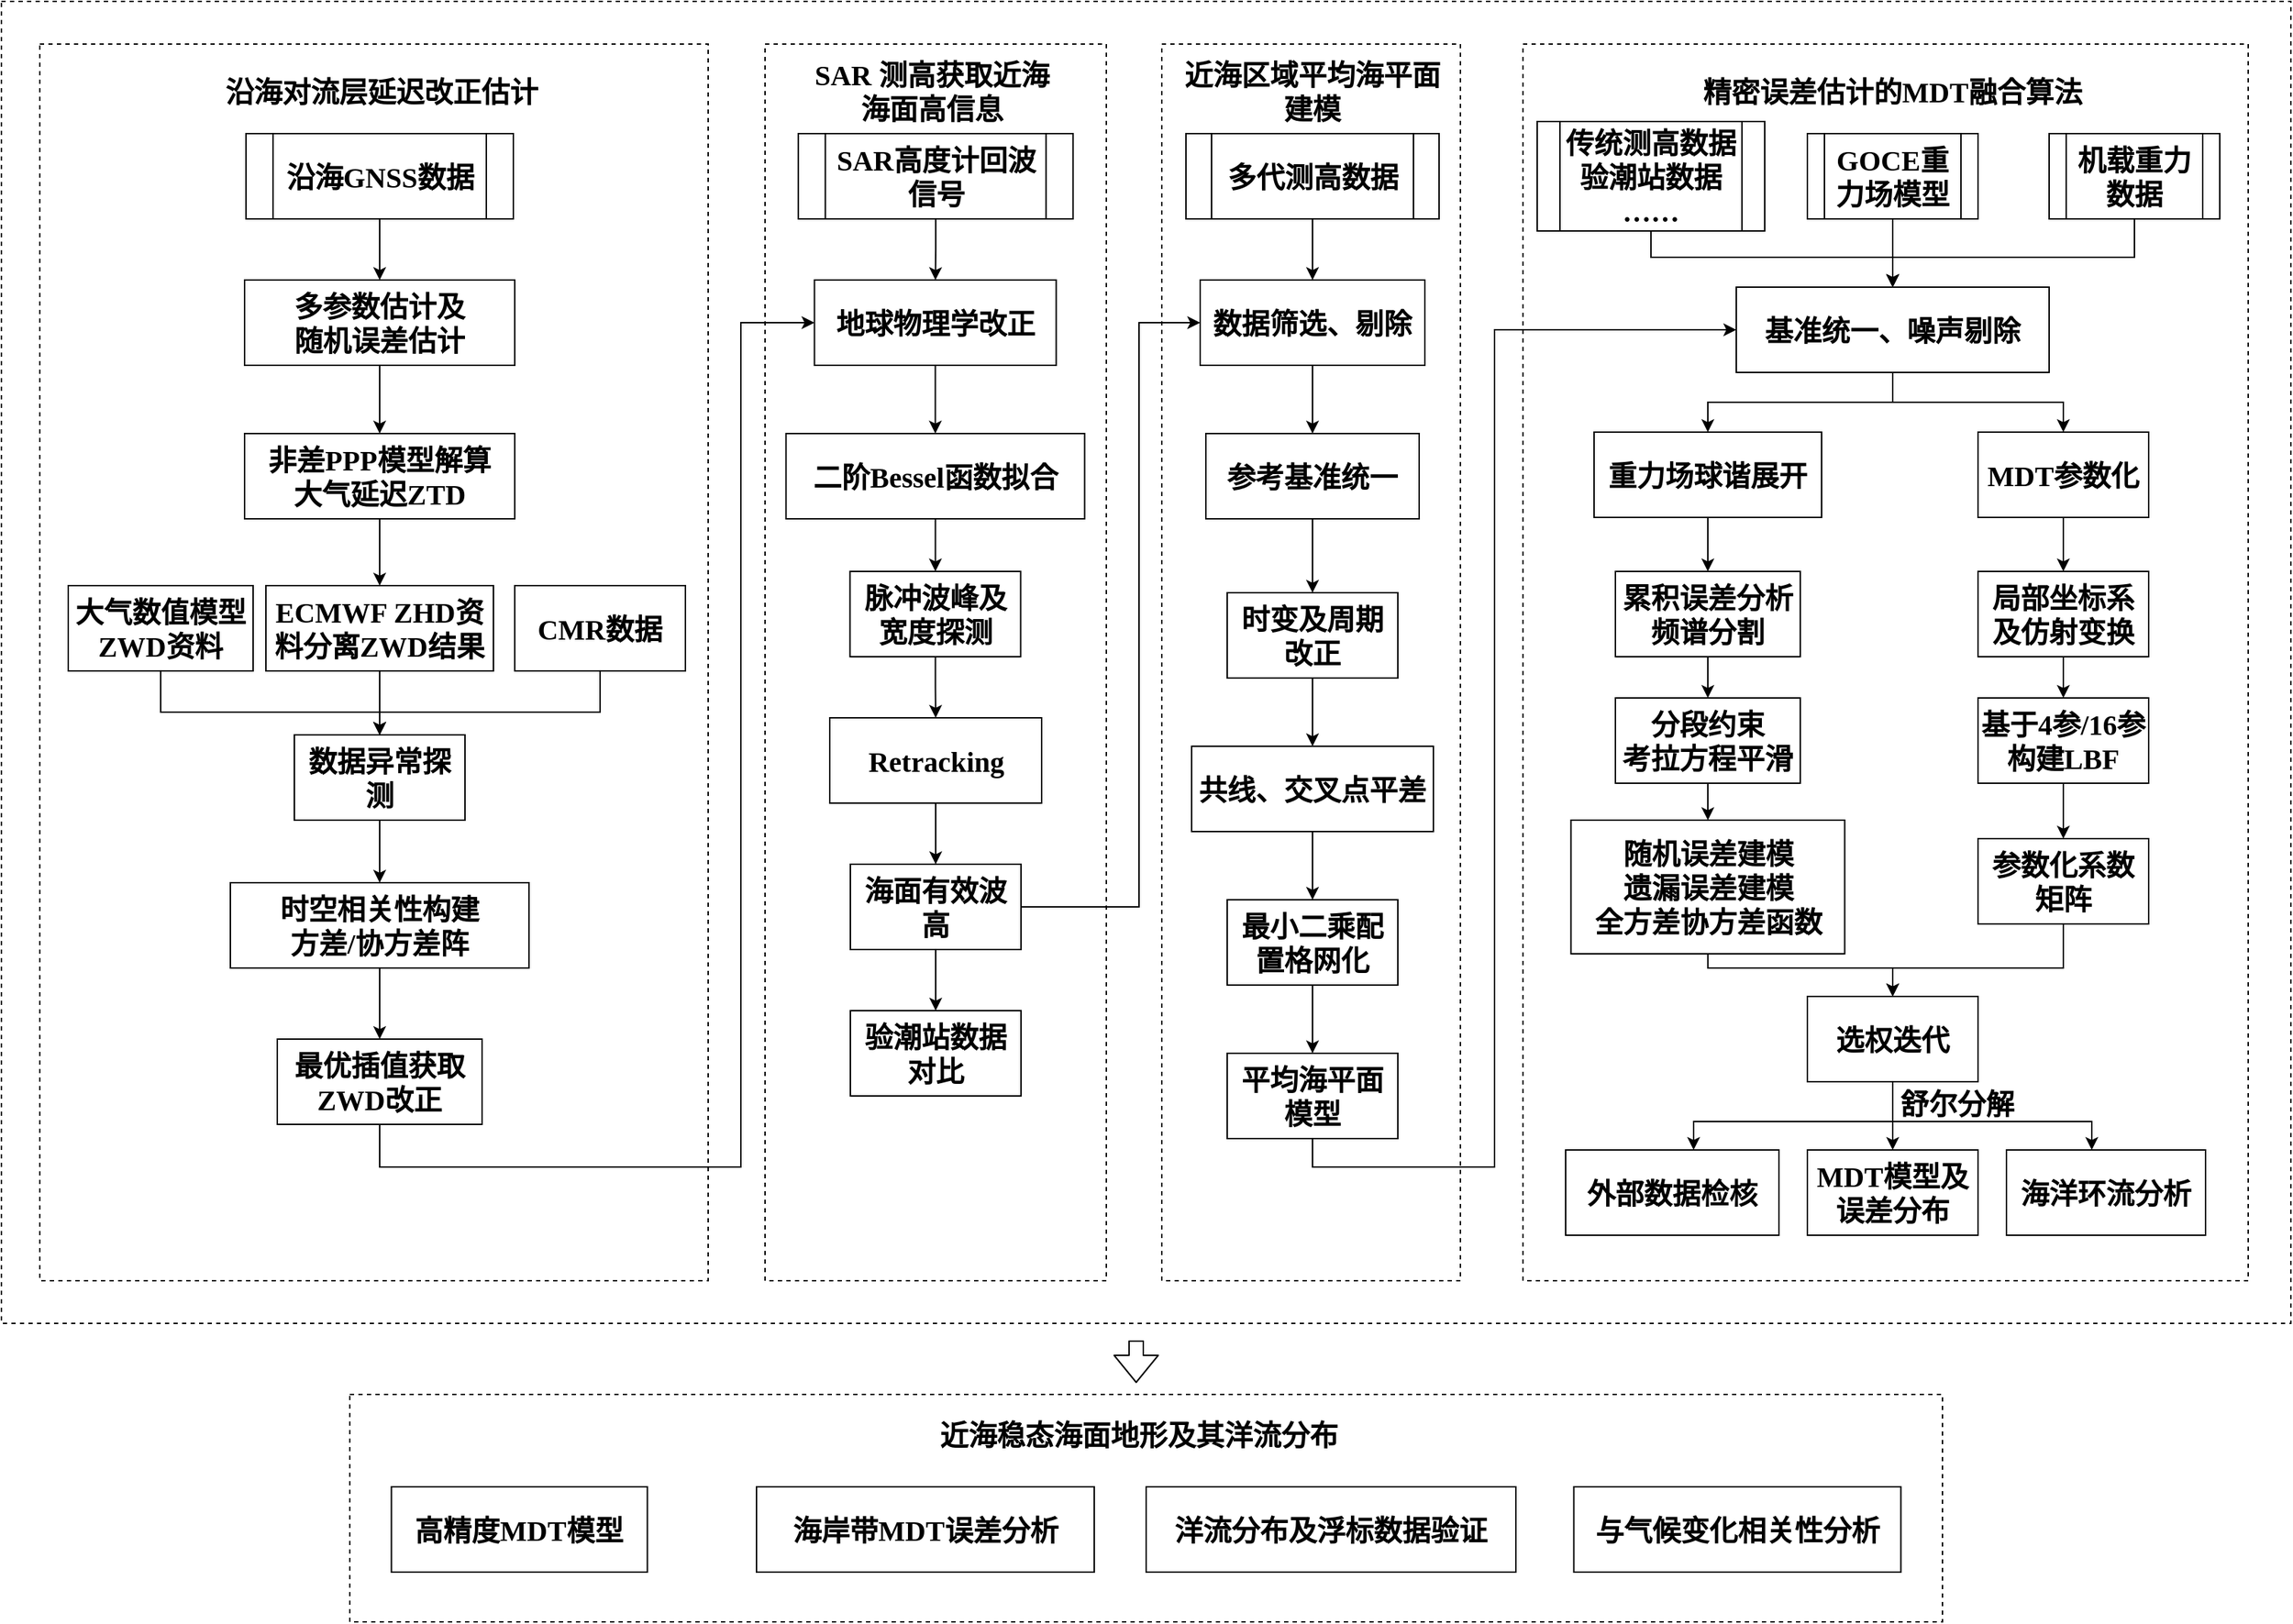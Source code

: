 <mxfile version="14.0.1" type="github">
  <diagram id="_5CkWuqMf3LJzgiGWqKs" name="Page-1">
    <mxGraphModel dx="3558" dy="2386" grid="1" gridSize="10" guides="1" tooltips="1" connect="1" arrows="1" fold="1" page="1" pageScale="1" pageWidth="850" pageHeight="1100" math="0" shadow="0">
      <root>
        <mxCell id="0" />
        <mxCell id="1" parent="0" />
        <mxCell id="6kosBuYBAHHBIYMWBs_G-50" value="" style="rounded=0;whiteSpace=wrap;html=1;dashed=1;fontFamily=Times New Roman;fontSize=20;" vertex="1" parent="1">
          <mxGeometry x="-920" y="-60" width="1610" height="930" as="geometry" />
        </mxCell>
        <mxCell id="6kosBuYBAHHBIYMWBs_G-26" value="" style="rounded=0;whiteSpace=wrap;html=1;fontFamily=Times New Roman;fontSize=20;dashed=1;" vertex="1" parent="1">
          <mxGeometry x="-893" y="-30" width="470" height="870" as="geometry" />
        </mxCell>
        <mxCell id="6kosBuYBAHHBIYMWBs_G-45" value="" style="rounded=0;whiteSpace=wrap;html=1;fontFamily=Times New Roman;fontSize=20;dashed=1;" vertex="1" parent="1">
          <mxGeometry x="-104" y="-30" width="210" height="870" as="geometry" />
        </mxCell>
        <mxCell id="6kosBuYBAHHBIYMWBs_G-29" value="" style="rounded=0;whiteSpace=wrap;html=1;fontFamily=Times New Roman;fontSize=20;dashed=1;" vertex="1" parent="1">
          <mxGeometry x="-383" y="-30" width="240" height="870" as="geometry" />
        </mxCell>
        <mxCell id="dWvvoxThUH6RWhC0IFGI-34" value="SAR 测高获取近海&lt;br&gt;海面高信息" style="text;html=1;strokeColor=none;fillColor=none;align=center;verticalAlign=middle;whiteSpace=wrap;rounded=0;dashed=1;fontFamily=Times New Roman;fontSize=20;fontStyle=1" parent="1" vertex="1">
          <mxGeometry x="-366.75" y="-10" width="203" height="25" as="geometry" />
        </mxCell>
        <mxCell id="dWvvoxThUH6RWhC0IFGI-32" value="" style="rounded=0;whiteSpace=wrap;html=1;dashed=1;fontFamily=Times New Roman;fontSize=20;" parent="1" vertex="1">
          <mxGeometry x="150" y="-30" width="510" height="870" as="geometry" />
        </mxCell>
        <mxCell id="XMBS7pqL-egp5hLZ02eN-5" value="" style="edgeStyle=orthogonalEdgeStyle;rounded=0;orthogonalLoop=1;jettySize=auto;html=1;fontFamily=Times New Roman;fontStyle=1;fontSize=20;" parent="1" source="XMBS7pqL-egp5hLZ02eN-1" target="XMBS7pqL-egp5hLZ02eN-4" edge="1">
          <mxGeometry relative="1" as="geometry" />
        </mxCell>
        <mxCell id="XMBS7pqL-egp5hLZ02eN-1" value="SAR高度计回波信号" style="shape=process;whiteSpace=wrap;html=1;backgroundOutline=1;fontFamily=Times New Roman;fontStyle=1;fontSize=20;" parent="1" vertex="1">
          <mxGeometry x="-359.62" y="33" width="193.25" height="60" as="geometry" />
        </mxCell>
        <mxCell id="XMBS7pqL-egp5hLZ02eN-7" value="" style="edgeStyle=orthogonalEdgeStyle;rounded=0;orthogonalLoop=1;jettySize=auto;html=1;fontFamily=Times New Roman;fontStyle=1;fontSize=20;" parent="1" source="XMBS7pqL-egp5hLZ02eN-4" target="XMBS7pqL-egp5hLZ02eN-6" edge="1">
          <mxGeometry relative="1" as="geometry" />
        </mxCell>
        <mxCell id="XMBS7pqL-egp5hLZ02eN-4" value="地球物理学改正" style="rounded=0;whiteSpace=wrap;html=1;fontFamily=Times New Roman;fontStyle=1;fontSize=20;" parent="1" vertex="1">
          <mxGeometry x="-348.25" y="136" width="170" height="60" as="geometry" />
        </mxCell>
        <mxCell id="XMBS7pqL-egp5hLZ02eN-9" value="" style="edgeStyle=orthogonalEdgeStyle;rounded=0;orthogonalLoop=1;jettySize=auto;html=1;fontFamily=Times New Roman;fontStyle=1;fontSize=20;" parent="1" source="XMBS7pqL-egp5hLZ02eN-6" target="XMBS7pqL-egp5hLZ02eN-8" edge="1">
          <mxGeometry relative="1" as="geometry" />
        </mxCell>
        <mxCell id="XMBS7pqL-egp5hLZ02eN-6" value="&lt;span style=&quot;font-size: 20px;&quot;&gt;二阶&lt;/span&gt;&lt;span lang=&quot;EN-US&quot; style=&quot;font-size: 20px;&quot;&gt;Bessel&lt;/span&gt;&lt;span style=&quot;font-size: 20px;&quot;&gt;函数拟合&lt;/span&gt;" style="rounded=0;whiteSpace=wrap;html=1;fontFamily=Times New Roman;fontStyle=1;fontSize=20;" parent="1" vertex="1">
          <mxGeometry x="-368.25" y="244" width="210" height="60" as="geometry" />
        </mxCell>
        <mxCell id="XMBS7pqL-egp5hLZ02eN-11" value="" style="edgeStyle=orthogonalEdgeStyle;rounded=0;orthogonalLoop=1;jettySize=auto;html=1;fontFamily=Times New Roman;fontStyle=1;fontSize=20;" parent="1" source="XMBS7pqL-egp5hLZ02eN-8" target="XMBS7pqL-egp5hLZ02eN-10" edge="1">
          <mxGeometry relative="1" as="geometry" />
        </mxCell>
        <mxCell id="XMBS7pqL-egp5hLZ02eN-8" value="&lt;span style=&quot;font-size: 20px;&quot;&gt;脉冲波峰及宽度探测&lt;/span&gt;" style="rounded=0;whiteSpace=wrap;html=1;fontFamily=Times New Roman;fontStyle=1;fontSize=20;" parent="1" vertex="1">
          <mxGeometry x="-323.25" y="341" width="120" height="60" as="geometry" />
        </mxCell>
        <mxCell id="XMBS7pqL-egp5hLZ02eN-13" value="" style="edgeStyle=orthogonalEdgeStyle;rounded=0;orthogonalLoop=1;jettySize=auto;html=1;fontFamily=Times New Roman;fontStyle=1;fontSize=20;" parent="1" source="XMBS7pqL-egp5hLZ02eN-10" target="XMBS7pqL-egp5hLZ02eN-12" edge="1">
          <mxGeometry relative="1" as="geometry" />
        </mxCell>
        <mxCell id="XMBS7pqL-egp5hLZ02eN-10" value="Retracking" style="rounded=0;whiteSpace=wrap;html=1;fontFamily=Times New Roman;fontStyle=1;fontSize=20;" parent="1" vertex="1">
          <mxGeometry x="-337.5" y="444" width="149" height="60" as="geometry" />
        </mxCell>
        <mxCell id="XMBS7pqL-egp5hLZ02eN-15" value="" style="edgeStyle=orthogonalEdgeStyle;rounded=0;orthogonalLoop=1;jettySize=auto;html=1;fontFamily=Times New Roman;fontStyle=1;fontSize=20;" parent="1" source="XMBS7pqL-egp5hLZ02eN-12" target="XMBS7pqL-egp5hLZ02eN-14" edge="1">
          <mxGeometry relative="1" as="geometry" />
        </mxCell>
        <mxCell id="6kosBuYBAHHBIYMWBs_G-47" style="edgeStyle=orthogonalEdgeStyle;rounded=0;orthogonalLoop=1;jettySize=auto;html=1;entryX=0;entryY=0.5;entryDx=0;entryDy=0;fontFamily=Times New Roman;fontSize=20;exitX=1;exitY=0.5;exitDx=0;exitDy=0;" edge="1" parent="1" source="XMBS7pqL-egp5hLZ02eN-12" target="6kosBuYBAHHBIYMWBs_G-32">
          <mxGeometry relative="1" as="geometry">
            <Array as="points">
              <mxPoint x="-120" y="577" />
              <mxPoint x="-120" y="166" />
            </Array>
          </mxGeometry>
        </mxCell>
        <mxCell id="XMBS7pqL-egp5hLZ02eN-12" value="&lt;span style=&quot;white-space: normal; font-size: 20px;&quot;&gt;海面有效波高&lt;/span&gt;" style="rounded=0;whiteSpace=wrap;html=1;fontFamily=Times New Roman;fontStyle=1;fontSize=20;" parent="1" vertex="1">
          <mxGeometry x="-323" y="547" width="120" height="60" as="geometry" />
        </mxCell>
        <mxCell id="XMBS7pqL-egp5hLZ02eN-14" value="&lt;span style=&quot;white-space: normal; font-size: 20px;&quot;&gt;验潮站数据对比&lt;/span&gt;" style="rounded=0;whiteSpace=wrap;html=1;fontFamily=Times New Roman;fontStyle=1;fontSize=20;" parent="1" vertex="1">
          <mxGeometry x="-323" y="650" width="120" height="60" as="geometry" />
        </mxCell>
        <mxCell id="dWvvoxThUH6RWhC0IFGI-25" style="edgeStyle=orthogonalEdgeStyle;rounded=0;orthogonalLoop=1;jettySize=auto;html=1;entryX=0.5;entryY=0;entryDx=0;entryDy=0;fontFamily=Times New Roman;fontSize=20;" parent="1" source="XMBS7pqL-egp5hLZ02eN-31" target="XMBS7pqL-egp5hLZ02eN-34" edge="1">
          <mxGeometry relative="1" as="geometry" />
        </mxCell>
        <mxCell id="dWvvoxThUH6RWhC0IFGI-29" style="edgeStyle=orthogonalEdgeStyle;rounded=0;orthogonalLoop=1;jettySize=auto;html=1;fontFamily=Times New Roman;fontSize=20;exitX=0.5;exitY=1;exitDx=0;exitDy=0;" parent="1" source="XMBS7pqL-egp5hLZ02eN-30" target="XMBS7pqL-egp5hLZ02eN-34" edge="1">
          <mxGeometry relative="1" as="geometry">
            <Array as="points">
              <mxPoint x="240" y="120" />
              <mxPoint x="410" y="120" />
            </Array>
          </mxGeometry>
        </mxCell>
        <mxCell id="XMBS7pqL-egp5hLZ02eN-30" value="传统测高数据&lt;br style=&quot;font-size: 20px;&quot;&gt;验潮站数据&lt;br style=&quot;font-size: 20px;&quot;&gt;……" style="shape=process;whiteSpace=wrap;html=1;backgroundOutline=1;fontFamily=Times New Roman;fontStyle=1;fontSize=20;" parent="1" vertex="1">
          <mxGeometry x="160" y="24.5" width="160" height="77" as="geometry" />
        </mxCell>
        <mxCell id="dWvvoxThUH6RWhC0IFGI-26" style="edgeStyle=orthogonalEdgeStyle;rounded=0;orthogonalLoop=1;jettySize=auto;html=1;entryX=0.5;entryY=0;entryDx=0;entryDy=0;fontFamily=Times New Roman;fontSize=20;" parent="1" source="XMBS7pqL-egp5hLZ02eN-31" target="XMBS7pqL-egp5hLZ02eN-34" edge="1">
          <mxGeometry relative="1" as="geometry" />
        </mxCell>
        <mxCell id="XMBS7pqL-egp5hLZ02eN-36" value="" style="edgeStyle=orthogonalEdgeStyle;rounded=0;orthogonalLoop=1;jettySize=auto;html=1;fontFamily=Times New Roman;fontStyle=1;fontSize=20;" parent="1" source="XMBS7pqL-egp5hLZ02eN-34" target="XMBS7pqL-egp5hLZ02eN-35" edge="1">
          <mxGeometry relative="1" as="geometry" />
        </mxCell>
        <mxCell id="dWvvoxThUH6RWhC0IFGI-6" style="edgeStyle=orthogonalEdgeStyle;rounded=0;orthogonalLoop=1;jettySize=auto;html=1;entryX=0.5;entryY=0;entryDx=0;entryDy=0;fontFamily=Times New Roman;fontSize=20;" parent="1" source="XMBS7pqL-egp5hLZ02eN-34" target="dWvvoxThUH6RWhC0IFGI-5" edge="1">
          <mxGeometry relative="1" as="geometry" />
        </mxCell>
        <mxCell id="XMBS7pqL-egp5hLZ02eN-34" value="&lt;span style=&quot;white-space: normal; font-size: 20px;&quot;&gt;基准统一、噪声剔除&lt;/span&gt;" style="rounded=0;whiteSpace=wrap;html=1;fontFamily=Times New Roman;fontStyle=1;fontSize=20;" parent="1" vertex="1">
          <mxGeometry x="300" y="141" width="220" height="60" as="geometry" />
        </mxCell>
        <mxCell id="XMBS7pqL-egp5hLZ02eN-38" value="" style="edgeStyle=orthogonalEdgeStyle;rounded=0;orthogonalLoop=1;jettySize=auto;html=1;entryX=0.5;entryY=0;entryDx=0;entryDy=0;fontFamily=Times New Roman;fontStyle=1;fontSize=20;" parent="1" source="XMBS7pqL-egp5hLZ02eN-35" target="XMBS7pqL-egp5hLZ02eN-41" edge="1">
          <mxGeometry relative="1" as="geometry">
            <mxPoint x="320" y="339" as="targetPoint" />
          </mxGeometry>
        </mxCell>
        <mxCell id="XMBS7pqL-egp5hLZ02eN-35" value="重力场球谐展开" style="rounded=0;whiteSpace=wrap;html=1;fontFamily=Times New Roman;fontStyle=1;fontSize=20;" parent="1" vertex="1">
          <mxGeometry x="200" y="243" width="160" height="60" as="geometry" />
        </mxCell>
        <mxCell id="XMBS7pqL-egp5hLZ02eN-59" value="" style="edgeStyle=orthogonalEdgeStyle;rounded=0;orthogonalLoop=1;jettySize=auto;html=1;fontFamily=Times New Roman;fontStyle=1;fontSize=20;entryX=0.5;entryY=0;entryDx=0;entryDy=0;" parent="1" source="XMBS7pqL-egp5hLZ02eN-41" target="j7Tv1Ie19FKrfCCoHS4v-1" edge="1">
          <mxGeometry relative="1" as="geometry" />
        </mxCell>
        <mxCell id="XMBS7pqL-egp5hLZ02eN-41" value="&lt;span style=&quot;white-space: normal ; font-size: 20px&quot;&gt;累积误差分析&lt;br style=&quot;font-size: 20px&quot;&gt;频谱分割&lt;br style=&quot;font-size: 20px&quot;&gt;&lt;/span&gt;" style="rounded=0;whiteSpace=wrap;html=1;fontFamily=Times New Roman;fontStyle=1;fontSize=20;" parent="1" vertex="1">
          <mxGeometry x="215" y="341" width="130" height="60" as="geometry" />
        </mxCell>
        <mxCell id="XMBS7pqL-egp5hLZ02eN-43" value="MDT模型及误差分布" style="rounded=0;whiteSpace=wrap;html=1;fontFamily=Times New Roman;fontStyle=1;fontSize=20;" parent="1" vertex="1">
          <mxGeometry x="350" y="748" width="120" height="60" as="geometry" />
        </mxCell>
        <mxCell id="XMBS7pqL-egp5hLZ02eN-47" value="海洋环流分析" style="rounded=0;whiteSpace=wrap;html=1;fontFamily=Times New Roman;fontStyle=1;fontSize=20;" parent="1" vertex="1">
          <mxGeometry x="490" y="748" width="140" height="60" as="geometry" />
        </mxCell>
        <mxCell id="XMBS7pqL-egp5hLZ02eN-45" value="&lt;span style=&quot;white-space: normal; font-size: 20px;&quot;&gt;外部数据检核&lt;/span&gt;" style="rounded=0;whiteSpace=wrap;html=1;fontFamily=Times New Roman;fontStyle=1;fontSize=20;" parent="1" vertex="1">
          <mxGeometry x="180" y="748" width="150" height="60" as="geometry" />
        </mxCell>
        <mxCell id="dWvvoxThUH6RWhC0IFGI-4" value="" style="edgeStyle=orthogonalEdgeStyle;rounded=0;orthogonalLoop=1;jettySize=auto;html=1;fontFamily=Times New Roman;fontSize=20;" parent="1" source="j7Tv1Ie19FKrfCCoHS4v-1" target="dWvvoxThUH6RWhC0IFGI-3" edge="1">
          <mxGeometry relative="1" as="geometry" />
        </mxCell>
        <mxCell id="j7Tv1Ie19FKrfCCoHS4v-1" value="&lt;b style=&quot;font-size: 20px;&quot;&gt;分段约束&lt;br style=&quot;font-size: 20px;&quot;&gt;考拉方程平滑&lt;br style=&quot;font-size: 20px;&quot;&gt;&lt;/b&gt;" style="rounded=0;whiteSpace=wrap;html=1;fontFamily=Times New Roman;fontSize=20;" parent="1" vertex="1">
          <mxGeometry x="215" y="430" width="130" height="60" as="geometry" />
        </mxCell>
        <mxCell id="dWvvoxThUH6RWhC0IFGI-17" value="" style="edgeStyle=orthogonalEdgeStyle;rounded=0;orthogonalLoop=1;jettySize=auto;html=1;entryX=0.5;entryY=0;entryDx=0;entryDy=0;fontFamily=Times New Roman;fontSize=20;" parent="1" source="dWvvoxThUH6RWhC0IFGI-3" target="dWvvoxThUH6RWhC0IFGI-20" edge="1">
          <mxGeometry relative="1" as="geometry">
            <mxPoint x="410" y="650" as="targetPoint" />
            <Array as="points">
              <mxPoint x="280" y="620" />
              <mxPoint x="410" y="620" />
            </Array>
          </mxGeometry>
        </mxCell>
        <mxCell id="dWvvoxThUH6RWhC0IFGI-3" value="随机误差建模&lt;br style=&quot;font-size: 20px;&quot;&gt;遗漏误差建模&lt;br style=&quot;font-size: 20px;&quot;&gt;全方差协方差函数" style="whiteSpace=wrap;html=1;rounded=0;fontFamily=Times New Roman;fontSize=20;fontStyle=1" parent="1" vertex="1">
          <mxGeometry x="183.75" y="516" width="192.5" height="94" as="geometry" />
        </mxCell>
        <mxCell id="dWvvoxThUH6RWhC0IFGI-8" value="" style="edgeStyle=orthogonalEdgeStyle;rounded=0;orthogonalLoop=1;jettySize=auto;html=1;fontFamily=Times New Roman;fontSize=20;" parent="1" source="dWvvoxThUH6RWhC0IFGI-5" target="dWvvoxThUH6RWhC0IFGI-7" edge="1">
          <mxGeometry relative="1" as="geometry" />
        </mxCell>
        <mxCell id="dWvvoxThUH6RWhC0IFGI-5" value="MDT参数化" style="rounded=0;whiteSpace=wrap;html=1;fontFamily=Times New Roman;fontStyle=1;fontSize=20;" parent="1" vertex="1">
          <mxGeometry x="470" y="243" width="120" height="60" as="geometry" />
        </mxCell>
        <mxCell id="dWvvoxThUH6RWhC0IFGI-10" value="" style="edgeStyle=orthogonalEdgeStyle;rounded=0;orthogonalLoop=1;jettySize=auto;html=1;fontFamily=Times New Roman;fontSize=20;" parent="1" source="dWvvoxThUH6RWhC0IFGI-7" target="dWvvoxThUH6RWhC0IFGI-9" edge="1">
          <mxGeometry relative="1" as="geometry" />
        </mxCell>
        <mxCell id="dWvvoxThUH6RWhC0IFGI-7" value="局部坐标系及仿射变换" style="rounded=0;whiteSpace=wrap;html=1;fontFamily=Times New Roman;fontSize=20;fontStyle=1" parent="1" vertex="1">
          <mxGeometry x="470" y="341" width="120" height="60" as="geometry" />
        </mxCell>
        <mxCell id="dWvvoxThUH6RWhC0IFGI-13" value="" style="edgeStyle=orthogonalEdgeStyle;rounded=0;orthogonalLoop=1;jettySize=auto;html=1;fontFamily=Times New Roman;fontSize=20;" parent="1" source="dWvvoxThUH6RWhC0IFGI-9" target="dWvvoxThUH6RWhC0IFGI-12" edge="1">
          <mxGeometry relative="1" as="geometry" />
        </mxCell>
        <mxCell id="dWvvoxThUH6RWhC0IFGI-9" value="基于4参/16参构建LBF" style="whiteSpace=wrap;html=1;rounded=0;fontFamily=Times New Roman;fontStyle=1;fontSize=20;" parent="1" vertex="1">
          <mxGeometry x="470" y="430" width="120" height="60" as="geometry" />
        </mxCell>
        <mxCell id="dWvvoxThUH6RWhC0IFGI-15" style="edgeStyle=orthogonalEdgeStyle;rounded=0;orthogonalLoop=1;jettySize=auto;html=1;entryX=0.5;entryY=0;entryDx=0;entryDy=0;exitX=0.5;exitY=1;exitDx=0;exitDy=0;fontFamily=Times New Roman;fontSize=20;" parent="1" source="dWvvoxThUH6RWhC0IFGI-12" target="dWvvoxThUH6RWhC0IFGI-20" edge="1">
          <mxGeometry relative="1" as="geometry">
            <mxPoint x="410" y="650" as="targetPoint" />
            <Array as="points">
              <mxPoint x="530" y="620" />
              <mxPoint x="410" y="620" />
            </Array>
          </mxGeometry>
        </mxCell>
        <mxCell id="dWvvoxThUH6RWhC0IFGI-12" value="参数化系数矩阵" style="whiteSpace=wrap;html=1;rounded=0;fontStyle=1;fontFamily=Times New Roman;fontSize=20;" parent="1" vertex="1">
          <mxGeometry x="470" y="529" width="120" height="60" as="geometry" />
        </mxCell>
        <mxCell id="dWvvoxThUH6RWhC0IFGI-22" value="" style="edgeStyle=orthogonalEdgeStyle;rounded=0;orthogonalLoop=1;jettySize=auto;html=1;fontFamily=Times New Roman;fontSize=20;" parent="1" source="dWvvoxThUH6RWhC0IFGI-20" target="XMBS7pqL-egp5hLZ02eN-43" edge="1">
          <mxGeometry relative="1" as="geometry" />
        </mxCell>
        <mxCell id="Cj0m6q7bYbMxQTCFhR2f-2" style="edgeStyle=orthogonalEdgeStyle;rounded=0;orthogonalLoop=1;jettySize=auto;html=1;fontFamily=Times New Roman;fontSize=20;" parent="1" source="dWvvoxThUH6RWhC0IFGI-20" target="XMBS7pqL-egp5hLZ02eN-45" edge="1">
          <mxGeometry relative="1" as="geometry">
            <Array as="points">
              <mxPoint x="410" y="728" />
              <mxPoint x="270" y="728" />
            </Array>
          </mxGeometry>
        </mxCell>
        <mxCell id="Cj0m6q7bYbMxQTCFhR2f-4" style="edgeStyle=orthogonalEdgeStyle;rounded=0;orthogonalLoop=1;jettySize=auto;html=1;exitX=0.5;exitY=1;exitDx=0;exitDy=0;fontFamily=Times New Roman;fontSize=20;" parent="1" source="dWvvoxThUH6RWhC0IFGI-20" target="XMBS7pqL-egp5hLZ02eN-47" edge="1">
          <mxGeometry relative="1" as="geometry">
            <Array as="points">
              <mxPoint x="410" y="728" />
              <mxPoint x="550" y="728" />
            </Array>
          </mxGeometry>
        </mxCell>
        <mxCell id="dWvvoxThUH6RWhC0IFGI-20" value="&lt;b style=&quot;font-size: 20px;&quot;&gt;选权迭代&lt;/b&gt;" style="whiteSpace=wrap;html=1;rounded=0;fontFamily=Times New Roman;fontSize=20;" parent="1" vertex="1">
          <mxGeometry x="350" y="640" width="120" height="60" as="geometry" />
        </mxCell>
        <mxCell id="dWvvoxThUH6RWhC0IFGI-30" style="edgeStyle=orthogonalEdgeStyle;rounded=0;orthogonalLoop=1;jettySize=auto;html=1;entryX=0.5;entryY=0;entryDx=0;entryDy=0;fontFamily=Times New Roman;fontSize=20;exitX=0.5;exitY=1;exitDx=0;exitDy=0;" parent="1" source="dWvvoxThUH6RWhC0IFGI-27" target="XMBS7pqL-egp5hLZ02eN-34" edge="1">
          <mxGeometry relative="1" as="geometry">
            <Array as="points">
              <mxPoint x="580" y="120" />
              <mxPoint x="410" y="120" />
            </Array>
          </mxGeometry>
        </mxCell>
        <mxCell id="dWvvoxThUH6RWhC0IFGI-27" value="&lt;span style=&quot;white-space: normal; font-size: 20px;&quot;&gt;机载重力数据&lt;/span&gt;" style="shape=process;whiteSpace=wrap;html=1;backgroundOutline=1;fontFamily=Times New Roman;fontSize=20;fontColor=#000000;align=center;strokeColor=#000000;fillColor=#ffffff;fontStyle=1" parent="1" vertex="1">
          <mxGeometry x="520" y="33" width="120" height="60" as="geometry" />
        </mxCell>
        <mxCell id="XMBS7pqL-egp5hLZ02eN-31" value="&lt;span style=&quot;white-space: normal; font-size: 20px;&quot;&gt;GOCE重力场模型&lt;/span&gt;" style="shape=process;whiteSpace=wrap;html=1;backgroundOutline=1;fontFamily=Times New Roman;fontSize=20;fontColor=#000000;align=center;strokeColor=#000000;fillColor=#ffffff;fontStyle=1" parent="1" vertex="1">
          <mxGeometry x="350" y="33" width="120" height="60" as="geometry" />
        </mxCell>
        <mxCell id="Cj0m6q7bYbMxQTCFhR2f-1" value="精密误差估计的MDT融合算法" style="text;html=1;strokeColor=none;fillColor=none;align=center;verticalAlign=middle;whiteSpace=wrap;rounded=0;dashed=1;fontFamily=Times New Roman;fontSize=20;fontStyle=1" parent="1" vertex="1">
          <mxGeometry x="254.25" y="-10" width="311.5" height="25" as="geometry" />
        </mxCell>
        <mxCell id="Cj0m6q7bYbMxQTCFhR2f-6" value="" style="rounded=0;whiteSpace=wrap;html=1;dashed=1;fontFamily=Times New Roman;fontSize=20;" parent="1" vertex="1">
          <mxGeometry x="-675" y="920" width="1120" height="160" as="geometry" />
        </mxCell>
        <mxCell id="Cj0m6q7bYbMxQTCFhR2f-7" value="" style="shape=flexArrow;endArrow=classic;html=1;entryX=0.5;entryY=0;entryDx=0;entryDy=0;exitX=0.5;exitY=1;exitDx=0;exitDy=0;fontFamily=Times New Roman;fontSize=20;" parent="1" edge="1">
          <mxGeometry width="50" height="50" relative="1" as="geometry">
            <mxPoint x="-122" y="882" as="sourcePoint" />
            <mxPoint x="-122" y="912" as="targetPoint" />
          </mxGeometry>
        </mxCell>
        <mxCell id="Cj0m6q7bYbMxQTCFhR2f-9" value="海岸带MDT误差分析" style="rounded=0;whiteSpace=wrap;html=1;fontFamily=Times New Roman;fontSize=20;fontStyle=1" parent="1" vertex="1">
          <mxGeometry x="-389" y="985" width="237.5" height="60" as="geometry" />
        </mxCell>
        <mxCell id="Cj0m6q7bYbMxQTCFhR2f-10" value="近海稳态海面地形及其洋流分布" style="text;html=1;strokeColor=none;fillColor=none;align=center;verticalAlign=middle;whiteSpace=wrap;rounded=0;dashed=1;fontFamily=Times New Roman;fontSize=20;fontStyle=1" parent="1" vertex="1">
          <mxGeometry x="-302" y="935" width="364" height="25" as="geometry" />
        </mxCell>
        <mxCell id="Cj0m6q7bYbMxQTCFhR2f-11" value="洋流分布及浮标数据验证" style="rounded=0;whiteSpace=wrap;html=1;fontFamily=Times New Roman;fontSize=20;fontStyle=1" parent="1" vertex="1">
          <mxGeometry x="-115" y="985" width="260" height="60" as="geometry" />
        </mxCell>
        <mxCell id="Cj0m6q7bYbMxQTCFhR2f-12" value="与气候变化相关性分析" style="rounded=0;whiteSpace=wrap;html=1;fontFamily=Times New Roman;fontSize=20;fontStyle=1" parent="1" vertex="1">
          <mxGeometry x="185.75" y="985" width="230" height="60" as="geometry" />
        </mxCell>
        <mxCell id="Cj0m6q7bYbMxQTCFhR2f-13" value="高精度MDT模型" style="rounded=0;whiteSpace=wrap;html=1;fontFamily=Times New Roman;fontSize=20;fontStyle=1" parent="1" vertex="1">
          <mxGeometry x="-645.75" y="985" width="180" height="60" as="geometry" />
        </mxCell>
        <mxCell id="dWvvoxThUH6RWhC0IFGI-24" value="舒尔分解" style="text;html=1;align=center;verticalAlign=middle;resizable=0;points=[];autosize=1;fontFamily=Times New Roman;fontSize=20;fontStyle=1" parent="1" vertex="1">
          <mxGeometry x="405" y="700" width="100" height="30" as="geometry" />
        </mxCell>
        <mxCell id="6kosBuYBAHHBIYMWBs_G-4" value="" style="edgeStyle=orthogonalEdgeStyle;rounded=0;orthogonalLoop=1;jettySize=auto;html=1;entryX=0.5;entryY=0;entryDx=0;entryDy=0;fontSize=20;fontFamily=Times New Roman;" edge="1" parent="1" source="6kosBuYBAHHBIYMWBs_G-2" target="6kosBuYBAHHBIYMWBs_G-5">
          <mxGeometry relative="1" as="geometry">
            <mxPoint x="-653" y="130" as="targetPoint" />
          </mxGeometry>
        </mxCell>
        <mxCell id="6kosBuYBAHHBIYMWBs_G-2" value="&lt;b style=&quot;font-size: 20px;&quot;&gt;沿海GNSS数据&lt;/b&gt;" style="shape=process;whiteSpace=wrap;html=1;backgroundOutline=1;fontFamily=Times New Roman;fontSize=20;fontColor=#000000;align=center;strokeColor=#000000;fillColor=#ffffff;" vertex="1" parent="1">
          <mxGeometry x="-748" y="33" width="188" height="60" as="geometry" />
        </mxCell>
        <mxCell id="6kosBuYBAHHBIYMWBs_G-8" value="" style="edgeStyle=orthogonalEdgeStyle;rounded=0;orthogonalLoop=1;jettySize=auto;html=1;fontSize=20;fontFamily=Times New Roman;" edge="1" parent="1" source="6kosBuYBAHHBIYMWBs_G-5" target="6kosBuYBAHHBIYMWBs_G-7">
          <mxGeometry relative="1" as="geometry" />
        </mxCell>
        <mxCell id="6kosBuYBAHHBIYMWBs_G-5" value="&lt;b style=&quot;font-size: 20px&quot;&gt;多参数估计及&lt;br&gt;随机误差估计&lt;br style=&quot;font-size: 20px&quot;&gt;&lt;/b&gt;" style="rounded=0;whiteSpace=wrap;html=1;fontSize=20;fontFamily=Times New Roman;" vertex="1" parent="1">
          <mxGeometry x="-749" y="136" width="190" height="60" as="geometry" />
        </mxCell>
        <mxCell id="6kosBuYBAHHBIYMWBs_G-10" value="" style="edgeStyle=orthogonalEdgeStyle;rounded=0;orthogonalLoop=1;jettySize=auto;html=1;fontSize=20;fontFamily=Times New Roman;" edge="1" parent="1" source="6kosBuYBAHHBIYMWBs_G-7" target="6kosBuYBAHHBIYMWBs_G-9">
          <mxGeometry relative="1" as="geometry" />
        </mxCell>
        <mxCell id="6kosBuYBAHHBIYMWBs_G-7" value="&lt;b style=&quot;font-size: 20px&quot;&gt;非差PPP模型解算&lt;br&gt;&lt;/b&gt;&lt;b style=&quot;font-size: 20px&quot;&gt;大气延迟ZTD&lt;br style=&quot;font-size: 20px&quot;&gt;&lt;/b&gt;" style="rounded=0;whiteSpace=wrap;html=1;fontSize=20;fontFamily=Times New Roman;" vertex="1" parent="1">
          <mxGeometry x="-749" y="244" width="190" height="60" as="geometry" />
        </mxCell>
        <mxCell id="6kosBuYBAHHBIYMWBs_G-19" value="" style="edgeStyle=orthogonalEdgeStyle;rounded=0;orthogonalLoop=1;jettySize=auto;html=1;fontSize=20;fontFamily=Times New Roman;" edge="1" parent="1" source="6kosBuYBAHHBIYMWBs_G-9" target="6kosBuYBAHHBIYMWBs_G-18">
          <mxGeometry relative="1" as="geometry" />
        </mxCell>
        <mxCell id="6kosBuYBAHHBIYMWBs_G-9" value="&lt;b style=&quot;font-size: 20px;&quot;&gt;ECMWF ZHD资料分离ZWD结果&lt;br style=&quot;font-size: 20px;&quot;&gt;&lt;/b&gt;" style="rounded=0;whiteSpace=wrap;html=1;fontSize=20;fontFamily=Times New Roman;" vertex="1" parent="1">
          <mxGeometry x="-734" y="351" width="160" height="60" as="geometry" />
        </mxCell>
        <mxCell id="6kosBuYBAHHBIYMWBs_G-52" style="edgeStyle=orthogonalEdgeStyle;rounded=0;orthogonalLoop=1;jettySize=auto;html=1;fontFamily=Times New Roman;fontSize=20;" edge="1" parent="1" source="6kosBuYBAHHBIYMWBs_G-15" target="6kosBuYBAHHBIYMWBs_G-18">
          <mxGeometry relative="1" as="geometry">
            <Array as="points">
              <mxPoint x="-808" y="440" />
              <mxPoint x="-654" y="440" />
            </Array>
          </mxGeometry>
        </mxCell>
        <mxCell id="6kosBuYBAHHBIYMWBs_G-15" value="大气数值模型ZWD资料" style="whiteSpace=wrap;html=1;rounded=0;fontStyle=1;fontSize=20;fontFamily=Times New Roman;" vertex="1" parent="1">
          <mxGeometry x="-873" y="351" width="130" height="60" as="geometry" />
        </mxCell>
        <mxCell id="6kosBuYBAHHBIYMWBs_G-51" style="edgeStyle=orthogonalEdgeStyle;rounded=0;orthogonalLoop=1;jettySize=auto;html=1;entryX=0.5;entryY=0;entryDx=0;entryDy=0;fontFamily=Times New Roman;fontSize=20;" edge="1" parent="1" source="6kosBuYBAHHBIYMWBs_G-17" target="6kosBuYBAHHBIYMWBs_G-18">
          <mxGeometry relative="1" as="geometry">
            <Array as="points">
              <mxPoint x="-499" y="440" />
              <mxPoint x="-654" y="440" />
            </Array>
          </mxGeometry>
        </mxCell>
        <mxCell id="6kosBuYBAHHBIYMWBs_G-17" value="&lt;span style=&quot;font-size: 20px;&quot;&gt;CMR数据&lt;/span&gt;" style="rounded=0;whiteSpace=wrap;html=1;fontStyle=1;fontSize=20;fontFamily=Times New Roman;" vertex="1" parent="1">
          <mxGeometry x="-559" y="351" width="120" height="60" as="geometry" />
        </mxCell>
        <mxCell id="6kosBuYBAHHBIYMWBs_G-23" value="" style="edgeStyle=orthogonalEdgeStyle;rounded=0;orthogonalLoop=1;jettySize=auto;html=1;fontSize=20;fontFamily=Times New Roman;" edge="1" parent="1" source="6kosBuYBAHHBIYMWBs_G-18" target="6kosBuYBAHHBIYMWBs_G-22">
          <mxGeometry relative="1" as="geometry" />
        </mxCell>
        <mxCell id="6kosBuYBAHHBIYMWBs_G-18" value="数据异常探测" style="whiteSpace=wrap;html=1;rounded=0;fontStyle=1;fontSize=20;fontFamily=Times New Roman;" vertex="1" parent="1">
          <mxGeometry x="-714" y="456" width="120" height="60" as="geometry" />
        </mxCell>
        <mxCell id="6kosBuYBAHHBIYMWBs_G-25" value="" style="edgeStyle=orthogonalEdgeStyle;rounded=0;orthogonalLoop=1;jettySize=auto;html=1;fontSize=20;fontFamily=Times New Roman;" edge="1" parent="1" source="6kosBuYBAHHBIYMWBs_G-22" target="6kosBuYBAHHBIYMWBs_G-24">
          <mxGeometry relative="1" as="geometry" />
        </mxCell>
        <mxCell id="6kosBuYBAHHBIYMWBs_G-22" value="&lt;span style=&quot;font-size: 20px&quot;&gt;时空相关性构建&lt;br&gt;方差/协方差阵&lt;/span&gt;" style="whiteSpace=wrap;html=1;rounded=0;fontStyle=1;fontSize=20;fontFamily=Times New Roman;" vertex="1" parent="1">
          <mxGeometry x="-759" y="560" width="210" height="60" as="geometry" />
        </mxCell>
        <mxCell id="6kosBuYBAHHBIYMWBs_G-53" style="edgeStyle=orthogonalEdgeStyle;rounded=0;orthogonalLoop=1;jettySize=auto;html=1;entryX=0;entryY=0.5;entryDx=0;entryDy=0;fontFamily=Times New Roman;fontSize=20;exitX=0.5;exitY=1;exitDx=0;exitDy=0;" edge="1" parent="1" source="6kosBuYBAHHBIYMWBs_G-24" target="XMBS7pqL-egp5hLZ02eN-4">
          <mxGeometry relative="1" as="geometry">
            <Array as="points">
              <mxPoint x="-654" y="760" />
              <mxPoint x="-400" y="760" />
              <mxPoint x="-400" y="166" />
            </Array>
          </mxGeometry>
        </mxCell>
        <mxCell id="6kosBuYBAHHBIYMWBs_G-24" value="最优插值获取ZWD改正" style="whiteSpace=wrap;html=1;rounded=0;fontStyle=1;fontSize=20;fontFamily=Times New Roman;" vertex="1" parent="1">
          <mxGeometry x="-726" y="670" width="144" height="60" as="geometry" />
        </mxCell>
        <mxCell id="6kosBuYBAHHBIYMWBs_G-27" value="&lt;span style=&quot;font-size: 20px;&quot;&gt;沿海对流层延迟改正估计&lt;/span&gt;" style="text;html=1;strokeColor=none;fillColor=none;align=center;verticalAlign=middle;whiteSpace=wrap;rounded=0;fontFamily=Times New Roman;fontSize=20;fontStyle=1" vertex="1" parent="1">
          <mxGeometry x="-764.5" y="-10" width="223" height="25" as="geometry" />
        </mxCell>
        <mxCell id="6kosBuYBAHHBIYMWBs_G-30" value="近海区域平均海平面建模" style="text;html=1;strokeColor=none;fillColor=none;align=center;verticalAlign=middle;whiteSpace=wrap;rounded=0;fontFamily=Times New Roman;fontSize=20;fontStyle=1" vertex="1" parent="1">
          <mxGeometry x="-93" y="-10" width="190" height="25" as="geometry" />
        </mxCell>
        <mxCell id="6kosBuYBAHHBIYMWBs_G-33" value="" style="edgeStyle=orthogonalEdgeStyle;rounded=0;orthogonalLoop=1;jettySize=auto;html=1;fontFamily=Times New Roman;fontSize=20;" edge="1" parent="1" source="6kosBuYBAHHBIYMWBs_G-31" target="6kosBuYBAHHBIYMWBs_G-32">
          <mxGeometry relative="1" as="geometry" />
        </mxCell>
        <mxCell id="6kosBuYBAHHBIYMWBs_G-31" value="多代测高数据" style="shape=process;whiteSpace=wrap;html=1;backgroundOutline=1;fontFamily=Times New Roman;fontSize=20;fontColor=#000000;align=center;strokeColor=#000000;fillColor=#ffffff;fontStyle=1" vertex="1" parent="1">
          <mxGeometry x="-87" y="33" width="178" height="60" as="geometry" />
        </mxCell>
        <mxCell id="6kosBuYBAHHBIYMWBs_G-35" value="" style="edgeStyle=orthogonalEdgeStyle;rounded=0;orthogonalLoop=1;jettySize=auto;html=1;fontFamily=Times New Roman;fontSize=20;" edge="1" parent="1" source="6kosBuYBAHHBIYMWBs_G-32" target="6kosBuYBAHHBIYMWBs_G-34">
          <mxGeometry relative="1" as="geometry" />
        </mxCell>
        <mxCell id="6kosBuYBAHHBIYMWBs_G-32" value="数据筛选、剔除" style="whiteSpace=wrap;html=1;rounded=0;fontFamily=Times New Roman;fontSize=20;fontStyle=1" vertex="1" parent="1">
          <mxGeometry x="-77" y="136" width="158" height="60" as="geometry" />
        </mxCell>
        <mxCell id="6kosBuYBAHHBIYMWBs_G-37" value="" style="edgeStyle=orthogonalEdgeStyle;rounded=0;orthogonalLoop=1;jettySize=auto;html=1;fontFamily=Times New Roman;fontSize=20;" edge="1" parent="1" source="6kosBuYBAHHBIYMWBs_G-34" target="6kosBuYBAHHBIYMWBs_G-36">
          <mxGeometry relative="1" as="geometry" />
        </mxCell>
        <mxCell id="6kosBuYBAHHBIYMWBs_G-34" value="参考基准统一" style="whiteSpace=wrap;html=1;rounded=0;fontFamily=Times New Roman;fontSize=20;fontStyle=1" vertex="1" parent="1">
          <mxGeometry x="-73" y="244" width="150" height="60" as="geometry" />
        </mxCell>
        <mxCell id="6kosBuYBAHHBIYMWBs_G-39" value="" style="edgeStyle=orthogonalEdgeStyle;rounded=0;orthogonalLoop=1;jettySize=auto;html=1;fontFamily=Times New Roman;fontSize=20;" edge="1" parent="1" source="6kosBuYBAHHBIYMWBs_G-36" target="6kosBuYBAHHBIYMWBs_G-38">
          <mxGeometry relative="1" as="geometry" />
        </mxCell>
        <mxCell id="6kosBuYBAHHBIYMWBs_G-36" value="时变及周期改正" style="whiteSpace=wrap;html=1;rounded=0;fontFamily=Times New Roman;fontSize=20;fontStyle=1" vertex="1" parent="1">
          <mxGeometry x="-58" y="356" width="120" height="60" as="geometry" />
        </mxCell>
        <mxCell id="6kosBuYBAHHBIYMWBs_G-41" value="" style="edgeStyle=orthogonalEdgeStyle;rounded=0;orthogonalLoop=1;jettySize=auto;html=1;fontFamily=Times New Roman;fontSize=20;" edge="1" parent="1" source="6kosBuYBAHHBIYMWBs_G-38" target="6kosBuYBAHHBIYMWBs_G-40">
          <mxGeometry relative="1" as="geometry" />
        </mxCell>
        <mxCell id="6kosBuYBAHHBIYMWBs_G-38" value="共线、交叉点平差" style="whiteSpace=wrap;html=1;rounded=0;fontFamily=Times New Roman;fontSize=20;fontStyle=1" vertex="1" parent="1">
          <mxGeometry x="-83" y="464" width="170" height="60" as="geometry" />
        </mxCell>
        <mxCell id="6kosBuYBAHHBIYMWBs_G-43" value="" style="edgeStyle=orthogonalEdgeStyle;rounded=0;orthogonalLoop=1;jettySize=auto;html=1;fontFamily=Times New Roman;fontSize=20;" edge="1" parent="1" source="6kosBuYBAHHBIYMWBs_G-40" target="6kosBuYBAHHBIYMWBs_G-42">
          <mxGeometry relative="1" as="geometry" />
        </mxCell>
        <mxCell id="6kosBuYBAHHBIYMWBs_G-40" value="最小二乘配置格网化" style="whiteSpace=wrap;html=1;rounded=0;fontFamily=Times New Roman;fontSize=20;fontStyle=1" vertex="1" parent="1">
          <mxGeometry x="-58" y="572" width="120" height="60" as="geometry" />
        </mxCell>
        <mxCell id="6kosBuYBAHHBIYMWBs_G-46" style="edgeStyle=orthogonalEdgeStyle;rounded=0;orthogonalLoop=1;jettySize=auto;html=1;fontFamily=Times New Roman;fontSize=20;exitX=0.5;exitY=1;exitDx=0;exitDy=0;entryX=0;entryY=0.5;entryDx=0;entryDy=0;" edge="1" parent="1" source="6kosBuYBAHHBIYMWBs_G-42" target="XMBS7pqL-egp5hLZ02eN-34">
          <mxGeometry relative="1" as="geometry">
            <mxPoint x="120" y="180" as="targetPoint" />
            <Array as="points">
              <mxPoint x="2" y="760" />
              <mxPoint x="130" y="760" />
              <mxPoint x="130" y="171" />
            </Array>
          </mxGeometry>
        </mxCell>
        <mxCell id="6kosBuYBAHHBIYMWBs_G-42" value="平均海平面模型" style="whiteSpace=wrap;html=1;rounded=0;fontFamily=Times New Roman;fontSize=20;fontStyle=1" vertex="1" parent="1">
          <mxGeometry x="-58" y="680" width="120" height="60" as="geometry" />
        </mxCell>
      </root>
    </mxGraphModel>
  </diagram>
</mxfile>
